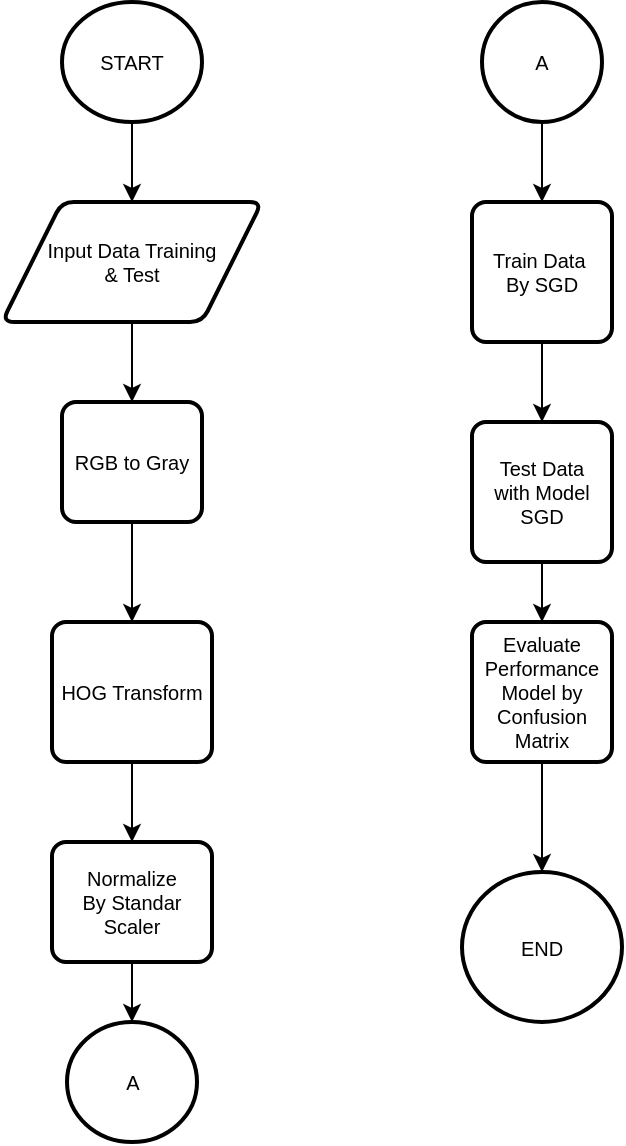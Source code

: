 <mxfile version="14.9.5" type="github">
  <diagram id="z_V9mUWqgcBi4xVvrytt" name="Page-1">
    <mxGraphModel dx="569" dy="277" grid="1" gridSize="10" guides="1" tooltips="1" connect="1" arrows="1" fold="1" page="1" pageScale="1" pageWidth="827" pageHeight="1169" math="0" shadow="0">
      <root>
        <mxCell id="0" />
        <mxCell id="1" parent="0" />
        <mxCell id="oa318X6nRyTcxkoAMsSy-10" style="edgeStyle=orthogonalEdgeStyle;rounded=0;orthogonalLoop=1;jettySize=auto;html=1;exitX=0.5;exitY=1;exitDx=0;exitDy=0;exitPerimeter=0;entryX=0.5;entryY=0;entryDx=0;entryDy=0;fontSize=10;" edge="1" parent="1" source="oa318X6nRyTcxkoAMsSy-1" target="oa318X6nRyTcxkoAMsSy-2">
          <mxGeometry relative="1" as="geometry" />
        </mxCell>
        <mxCell id="oa318X6nRyTcxkoAMsSy-1" value="START" style="strokeWidth=2;html=1;shape=mxgraph.flowchart.start_2;whiteSpace=wrap;fontSize=10;" vertex="1" parent="1">
          <mxGeometry x="90" y="50" width="70" height="60" as="geometry" />
        </mxCell>
        <mxCell id="oa318X6nRyTcxkoAMsSy-11" style="edgeStyle=orthogonalEdgeStyle;rounded=0;orthogonalLoop=1;jettySize=auto;html=1;entryX=0.5;entryY=0;entryDx=0;entryDy=0;fontSize=10;" edge="1" parent="1" source="oa318X6nRyTcxkoAMsSy-2" target="oa318X6nRyTcxkoAMsSy-3">
          <mxGeometry relative="1" as="geometry" />
        </mxCell>
        <mxCell id="oa318X6nRyTcxkoAMsSy-2" value="Input Data Training &lt;br style=&quot;font-size: 10px;&quot;&gt;&amp;amp; Test" style="shape=parallelogram;html=1;strokeWidth=2;perimeter=parallelogramPerimeter;whiteSpace=wrap;rounded=1;arcSize=12;size=0.23;fontSize=10;" vertex="1" parent="1">
          <mxGeometry x="60" y="150" width="130" height="60" as="geometry" />
        </mxCell>
        <mxCell id="oa318X6nRyTcxkoAMsSy-12" style="edgeStyle=orthogonalEdgeStyle;rounded=0;orthogonalLoop=1;jettySize=auto;html=1;exitX=0.5;exitY=1;exitDx=0;exitDy=0;entryX=0.5;entryY=0;entryDx=0;entryDy=0;fontSize=10;" edge="1" parent="1" source="oa318X6nRyTcxkoAMsSy-3" target="oa318X6nRyTcxkoAMsSy-4">
          <mxGeometry relative="1" as="geometry" />
        </mxCell>
        <mxCell id="oa318X6nRyTcxkoAMsSy-3" value="RGB to Gray" style="rounded=1;whiteSpace=wrap;html=1;absoluteArcSize=1;arcSize=14;strokeWidth=2;fontSize=10;" vertex="1" parent="1">
          <mxGeometry x="90" y="250" width="70" height="60" as="geometry" />
        </mxCell>
        <mxCell id="oa318X6nRyTcxkoAMsSy-13" style="edgeStyle=orthogonalEdgeStyle;rounded=0;orthogonalLoop=1;jettySize=auto;html=1;exitX=0.5;exitY=1;exitDx=0;exitDy=0;entryX=0.5;entryY=0;entryDx=0;entryDy=0;fontSize=10;" edge="1" parent="1" source="oa318X6nRyTcxkoAMsSy-4" target="oa318X6nRyTcxkoAMsSy-5">
          <mxGeometry relative="1" as="geometry" />
        </mxCell>
        <mxCell id="oa318X6nRyTcxkoAMsSy-4" value="HOG Transform" style="rounded=1;whiteSpace=wrap;html=1;absoluteArcSize=1;arcSize=14;strokeWidth=2;fontSize=10;" vertex="1" parent="1">
          <mxGeometry x="85" y="360" width="80" height="70" as="geometry" />
        </mxCell>
        <mxCell id="oa318X6nRyTcxkoAMsSy-14" style="edgeStyle=orthogonalEdgeStyle;rounded=0;orthogonalLoop=1;jettySize=auto;html=1;exitX=0.5;exitY=1;exitDx=0;exitDy=0;fontSize=10;" edge="1" parent="1" source="oa318X6nRyTcxkoAMsSy-5" target="oa318X6nRyTcxkoAMsSy-18">
          <mxGeometry relative="1" as="geometry" />
        </mxCell>
        <mxCell id="oa318X6nRyTcxkoAMsSy-5" value="Normalize&lt;br style=&quot;font-size: 10px;&quot;&gt;By Standar Scaler" style="rounded=1;whiteSpace=wrap;html=1;absoluteArcSize=1;arcSize=14;strokeWidth=2;fontSize=10;" vertex="1" parent="1">
          <mxGeometry x="85" y="470" width="80" height="60" as="geometry" />
        </mxCell>
        <mxCell id="oa318X6nRyTcxkoAMsSy-15" style="edgeStyle=orthogonalEdgeStyle;rounded=0;orthogonalLoop=1;jettySize=auto;html=1;exitX=0.5;exitY=1;exitDx=0;exitDy=0;entryX=0.5;entryY=0;entryDx=0;entryDy=0;fontSize=10;" edge="1" parent="1" source="oa318X6nRyTcxkoAMsSy-6" target="oa318X6nRyTcxkoAMsSy-7">
          <mxGeometry relative="1" as="geometry" />
        </mxCell>
        <mxCell id="oa318X6nRyTcxkoAMsSy-6" value="Train Data&amp;nbsp;&lt;br style=&quot;font-size: 10px;&quot;&gt;By SGD" style="rounded=1;whiteSpace=wrap;html=1;absoluteArcSize=1;arcSize=14;strokeWidth=2;fontSize=10;" vertex="1" parent="1">
          <mxGeometry x="295" y="150" width="70" height="70" as="geometry" />
        </mxCell>
        <mxCell id="oa318X6nRyTcxkoAMsSy-16" style="edgeStyle=orthogonalEdgeStyle;rounded=0;orthogonalLoop=1;jettySize=auto;html=1;exitX=0.5;exitY=1;exitDx=0;exitDy=0;entryX=0.5;entryY=0;entryDx=0;entryDy=0;fontSize=10;" edge="1" parent="1" source="oa318X6nRyTcxkoAMsSy-7" target="oa318X6nRyTcxkoAMsSy-8">
          <mxGeometry relative="1" as="geometry" />
        </mxCell>
        <mxCell id="oa318X6nRyTcxkoAMsSy-7" value="Test Data&lt;br style=&quot;font-size: 10px;&quot;&gt;with Model SGD" style="rounded=1;whiteSpace=wrap;html=1;absoluteArcSize=1;arcSize=14;strokeWidth=2;fontSize=10;" vertex="1" parent="1">
          <mxGeometry x="295" y="260" width="70" height="70" as="geometry" />
        </mxCell>
        <mxCell id="oa318X6nRyTcxkoAMsSy-17" style="edgeStyle=orthogonalEdgeStyle;rounded=0;orthogonalLoop=1;jettySize=auto;html=1;exitX=0.5;exitY=1;exitDx=0;exitDy=0;entryX=0.5;entryY=0;entryDx=0;entryDy=0;entryPerimeter=0;fontSize=10;" edge="1" parent="1" source="oa318X6nRyTcxkoAMsSy-8" target="oa318X6nRyTcxkoAMsSy-9">
          <mxGeometry relative="1" as="geometry" />
        </mxCell>
        <mxCell id="oa318X6nRyTcxkoAMsSy-8" value="Evaluate Performance Model by&lt;br style=&quot;font-size: 10px;&quot;&gt;Confusion Matrix" style="rounded=1;whiteSpace=wrap;html=1;absoluteArcSize=1;arcSize=14;strokeWidth=2;fontSize=10;" vertex="1" parent="1">
          <mxGeometry x="295" y="360" width="70" height="70" as="geometry" />
        </mxCell>
        <mxCell id="oa318X6nRyTcxkoAMsSy-9" value="END" style="strokeWidth=2;html=1;shape=mxgraph.flowchart.start_2;whiteSpace=wrap;fontSize=10;" vertex="1" parent="1">
          <mxGeometry x="290" y="485" width="80" height="75" as="geometry" />
        </mxCell>
        <mxCell id="oa318X6nRyTcxkoAMsSy-18" value="A" style="strokeWidth=2;html=1;shape=mxgraph.flowchart.start_2;whiteSpace=wrap;fontSize=10;" vertex="1" parent="1">
          <mxGeometry x="92.5" y="560" width="65" height="60" as="geometry" />
        </mxCell>
        <mxCell id="oa318X6nRyTcxkoAMsSy-20" style="edgeStyle=orthogonalEdgeStyle;rounded=0;orthogonalLoop=1;jettySize=auto;html=1;exitX=0.5;exitY=1;exitDx=0;exitDy=0;exitPerimeter=0;entryX=0.5;entryY=0;entryDx=0;entryDy=0;fontSize=10;" edge="1" parent="1" source="oa318X6nRyTcxkoAMsSy-19" target="oa318X6nRyTcxkoAMsSy-6">
          <mxGeometry relative="1" as="geometry" />
        </mxCell>
        <mxCell id="oa318X6nRyTcxkoAMsSy-19" value="A" style="strokeWidth=2;html=1;shape=mxgraph.flowchart.start_2;whiteSpace=wrap;fontSize=10;" vertex="1" parent="1">
          <mxGeometry x="300" y="50" width="60" height="60" as="geometry" />
        </mxCell>
      </root>
    </mxGraphModel>
  </diagram>
</mxfile>
